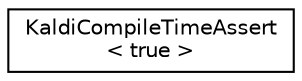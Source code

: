digraph "Graphical Class Hierarchy"
{
  edge [fontname="Helvetica",fontsize="10",labelfontname="Helvetica",labelfontsize="10"];
  node [fontname="Helvetica",fontsize="10",shape=record];
  rankdir="LR";
  Node0 [label="KaldiCompileTimeAssert\l\< true \>",height=0.2,width=0.4,color="black", fillcolor="white", style="filled",URL="$classKaldiCompileTimeAssert_3_01true_01_4.html"];
}
